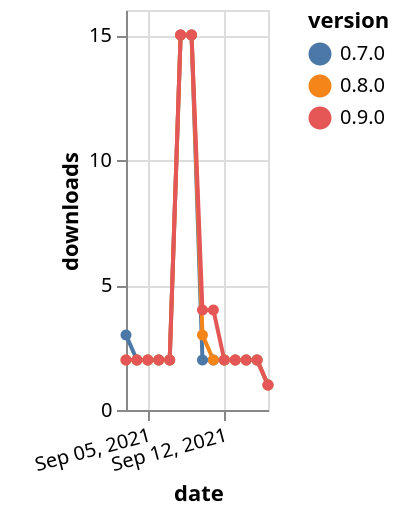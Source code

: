 {"$schema": "https://vega.github.io/schema/vega-lite/v5.json", "description": "A simple bar chart with embedded data.", "data": {"values": [{"date": "2021-09-03", "total": 9629, "delta": 3, "version": "0.7.0"}, {"date": "2021-09-04", "total": 9631, "delta": 2, "version": "0.7.0"}, {"date": "2021-09-05", "total": 9633, "delta": 2, "version": "0.7.0"}, {"date": "2021-09-06", "total": 9635, "delta": 2, "version": "0.7.0"}, {"date": "2021-09-07", "total": 9637, "delta": 2, "version": "0.7.0"}, {"date": "2021-09-08", "total": 9652, "delta": 15, "version": "0.7.0"}, {"date": "2021-09-09", "total": 9667, "delta": 15, "version": "0.7.0"}, {"date": "2021-09-10", "total": 9669, "delta": 2, "version": "0.7.0"}, {"date": "2021-09-11", "total": 9671, "delta": 2, "version": "0.7.0"}, {"date": "2021-09-12", "total": 9673, "delta": 2, "version": "0.7.0"}, {"date": "2021-09-13", "total": 9675, "delta": 2, "version": "0.7.0"}, {"date": "2021-09-14", "total": 9677, "delta": 2, "version": "0.7.0"}, {"date": "2021-09-15", "total": 9679, "delta": 2, "version": "0.7.0"}, {"date": "2021-09-16", "total": 9680, "delta": 1, "version": "0.7.0"}, {"date": "2021-09-03", "total": 9385, "delta": 2, "version": "0.8.0"}, {"date": "2021-09-04", "total": 9387, "delta": 2, "version": "0.8.0"}, {"date": "2021-09-05", "total": 9389, "delta": 2, "version": "0.8.0"}, {"date": "2021-09-06", "total": 9391, "delta": 2, "version": "0.8.0"}, {"date": "2021-09-07", "total": 9393, "delta": 2, "version": "0.8.0"}, {"date": "2021-09-08", "total": 9408, "delta": 15, "version": "0.8.0"}, {"date": "2021-09-09", "total": 9423, "delta": 15, "version": "0.8.0"}, {"date": "2021-09-10", "total": 9426, "delta": 3, "version": "0.8.0"}, {"date": "2021-09-11", "total": 9428, "delta": 2, "version": "0.8.0"}, {"date": "2021-09-12", "total": 9430, "delta": 2, "version": "0.8.0"}, {"date": "2021-09-13", "total": 9432, "delta": 2, "version": "0.8.0"}, {"date": "2021-09-14", "total": 9434, "delta": 2, "version": "0.8.0"}, {"date": "2021-09-15", "total": 9436, "delta": 2, "version": "0.8.0"}, {"date": "2021-09-16", "total": 9437, "delta": 1, "version": "0.8.0"}, {"date": "2021-09-03", "total": 10102, "delta": 2, "version": "0.9.0"}, {"date": "2021-09-04", "total": 10104, "delta": 2, "version": "0.9.0"}, {"date": "2021-09-05", "total": 10106, "delta": 2, "version": "0.9.0"}, {"date": "2021-09-06", "total": 10108, "delta": 2, "version": "0.9.0"}, {"date": "2021-09-07", "total": 10110, "delta": 2, "version": "0.9.0"}, {"date": "2021-09-08", "total": 10125, "delta": 15, "version": "0.9.0"}, {"date": "2021-09-09", "total": 10140, "delta": 15, "version": "0.9.0"}, {"date": "2021-09-10", "total": 10144, "delta": 4, "version": "0.9.0"}, {"date": "2021-09-11", "total": 10148, "delta": 4, "version": "0.9.0"}, {"date": "2021-09-12", "total": 10150, "delta": 2, "version": "0.9.0"}, {"date": "2021-09-13", "total": 10152, "delta": 2, "version": "0.9.0"}, {"date": "2021-09-14", "total": 10154, "delta": 2, "version": "0.9.0"}, {"date": "2021-09-15", "total": 10156, "delta": 2, "version": "0.9.0"}, {"date": "2021-09-16", "total": 10157, "delta": 1, "version": "0.9.0"}]}, "width": "container", "mark": {"type": "line", "point": {"filled": true}}, "encoding": {"x": {"field": "date", "type": "temporal", "timeUnit": "yearmonthdate", "title": "date", "axis": {"labelAngle": -15}}, "y": {"field": "delta", "type": "quantitative", "title": "downloads"}, "color": {"field": "version", "type": "nominal"}, "tooltip": {"field": "delta"}}}